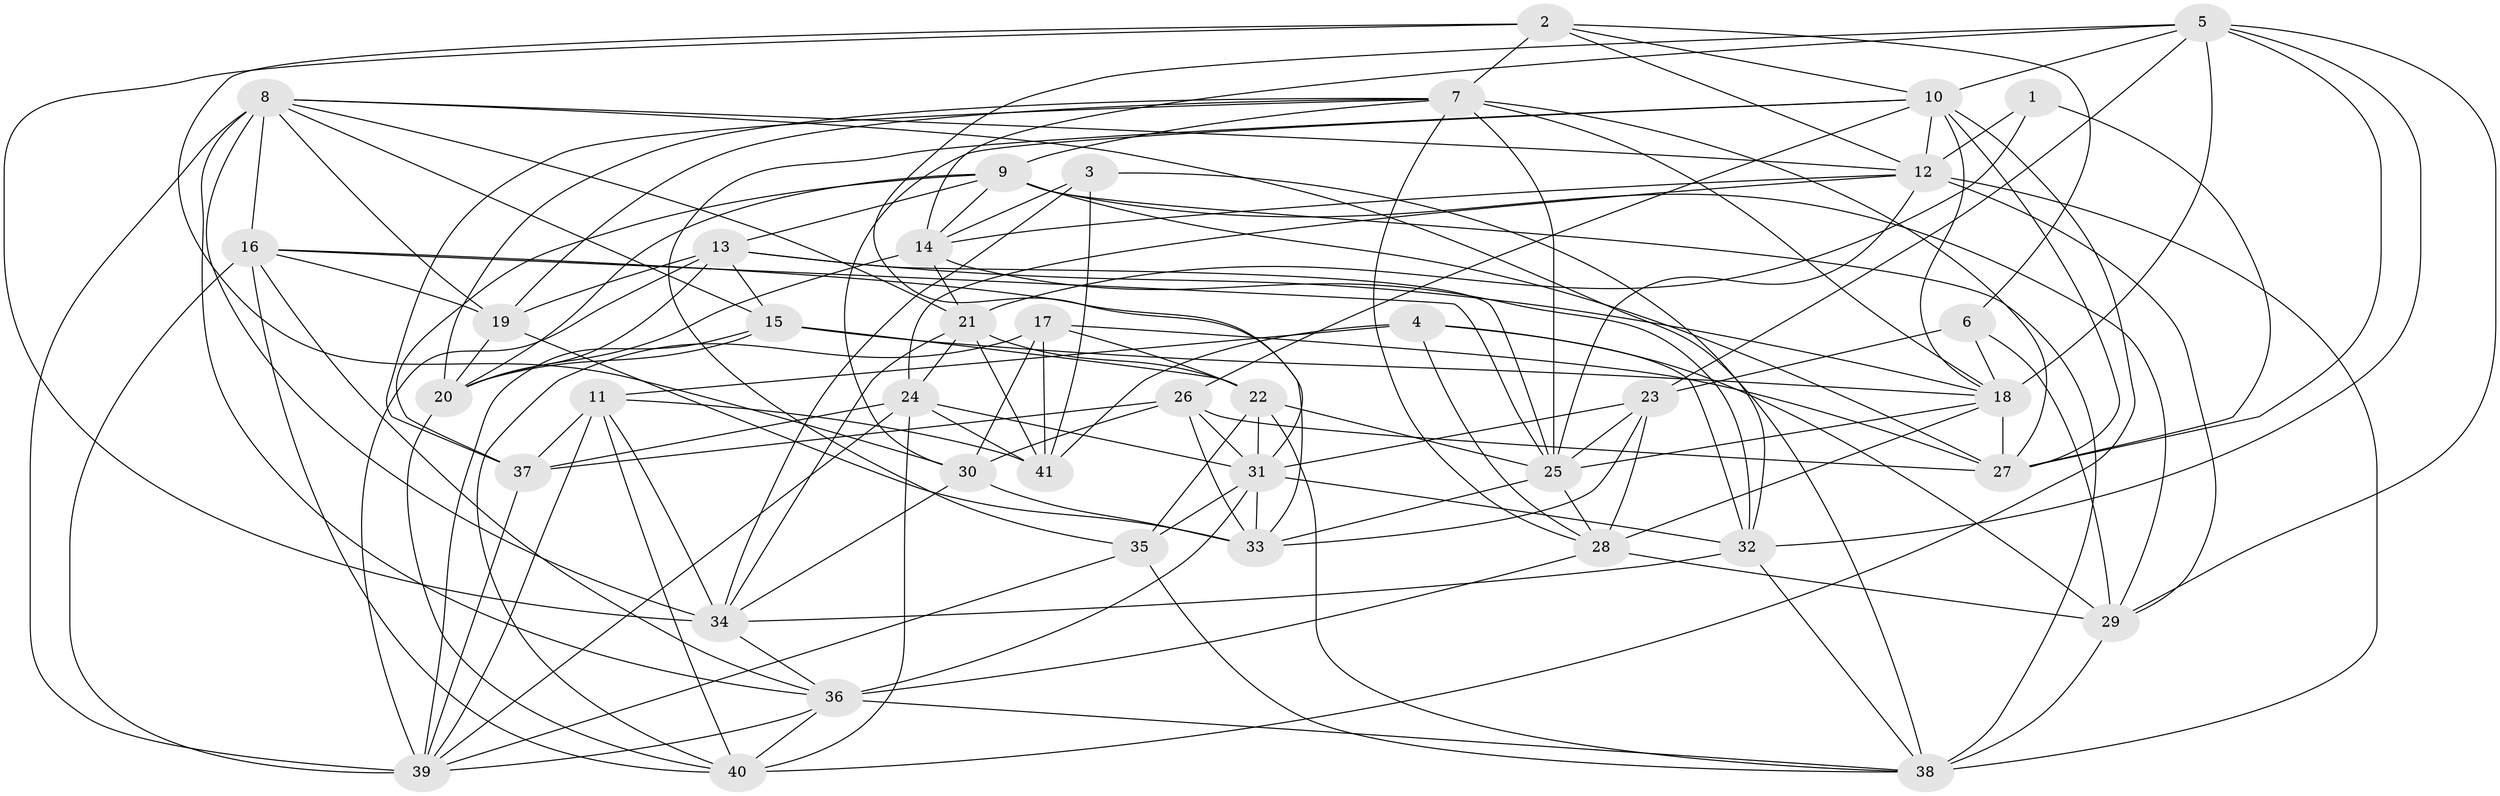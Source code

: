 // original degree distribution, {4: 1.0}
// Generated by graph-tools (version 1.1) at 2025/38/03/04/25 23:38:13]
// undirected, 41 vertices, 142 edges
graph export_dot {
  node [color=gray90,style=filled];
  1;
  2;
  3;
  4;
  5;
  6;
  7;
  8;
  9;
  10;
  11;
  12;
  13;
  14;
  15;
  16;
  17;
  18;
  19;
  20;
  21;
  22;
  23;
  24;
  25;
  26;
  27;
  28;
  29;
  30;
  31;
  32;
  33;
  34;
  35;
  36;
  37;
  38;
  39;
  40;
  41;
  1 -- 12 [weight=1.0];
  1 -- 21 [weight=2.0];
  1 -- 27 [weight=3.0];
  2 -- 6 [weight=1.0];
  2 -- 7 [weight=2.0];
  2 -- 10 [weight=1.0];
  2 -- 12 [weight=2.0];
  2 -- 30 [weight=1.0];
  2 -- 34 [weight=1.0];
  3 -- 14 [weight=1.0];
  3 -- 32 [weight=1.0];
  3 -- 34 [weight=2.0];
  3 -- 41 [weight=2.0];
  4 -- 11 [weight=1.0];
  4 -- 28 [weight=1.0];
  4 -- 29 [weight=2.0];
  4 -- 32 [weight=1.0];
  4 -- 41 [weight=1.0];
  5 -- 10 [weight=1.0];
  5 -- 14 [weight=1.0];
  5 -- 18 [weight=1.0];
  5 -- 23 [weight=1.0];
  5 -- 27 [weight=1.0];
  5 -- 29 [weight=1.0];
  5 -- 31 [weight=1.0];
  5 -- 32 [weight=1.0];
  6 -- 18 [weight=2.0];
  6 -- 23 [weight=2.0];
  6 -- 29 [weight=1.0];
  7 -- 9 [weight=1.0];
  7 -- 18 [weight=1.0];
  7 -- 19 [weight=1.0];
  7 -- 20 [weight=1.0];
  7 -- 25 [weight=1.0];
  7 -- 27 [weight=1.0];
  7 -- 28 [weight=1.0];
  7 -- 37 [weight=1.0];
  8 -- 12 [weight=1.0];
  8 -- 15 [weight=1.0];
  8 -- 16 [weight=1.0];
  8 -- 19 [weight=1.0];
  8 -- 21 [weight=1.0];
  8 -- 34 [weight=2.0];
  8 -- 36 [weight=1.0];
  8 -- 38 [weight=1.0];
  8 -- 39 [weight=1.0];
  9 -- 13 [weight=1.0];
  9 -- 14 [weight=1.0];
  9 -- 20 [weight=1.0];
  9 -- 27 [weight=1.0];
  9 -- 29 [weight=1.0];
  9 -- 37 [weight=1.0];
  9 -- 38 [weight=1.0];
  10 -- 12 [weight=1.0];
  10 -- 18 [weight=1.0];
  10 -- 26 [weight=1.0];
  10 -- 27 [weight=1.0];
  10 -- 30 [weight=1.0];
  10 -- 35 [weight=1.0];
  10 -- 40 [weight=2.0];
  11 -- 34 [weight=1.0];
  11 -- 37 [weight=1.0];
  11 -- 39 [weight=2.0];
  11 -- 40 [weight=1.0];
  11 -- 41 [weight=2.0];
  12 -- 14 [weight=1.0];
  12 -- 24 [weight=1.0];
  12 -- 25 [weight=1.0];
  12 -- 29 [weight=1.0];
  12 -- 38 [weight=1.0];
  13 -- 15 [weight=1.0];
  13 -- 18 [weight=1.0];
  13 -- 19 [weight=1.0];
  13 -- 20 [weight=2.0];
  13 -- 25 [weight=1.0];
  13 -- 39 [weight=1.0];
  14 -- 20 [weight=3.0];
  14 -- 21 [weight=1.0];
  14 -- 32 [weight=2.0];
  15 -- 18 [weight=1.0];
  15 -- 20 [weight=1.0];
  15 -- 22 [weight=1.0];
  15 -- 39 [weight=1.0];
  16 -- 19 [weight=1.0];
  16 -- 25 [weight=1.0];
  16 -- 33 [weight=1.0];
  16 -- 36 [weight=1.0];
  16 -- 39 [weight=1.0];
  16 -- 40 [weight=2.0];
  17 -- 22 [weight=1.0];
  17 -- 27 [weight=1.0];
  17 -- 30 [weight=2.0];
  17 -- 40 [weight=1.0];
  17 -- 41 [weight=1.0];
  18 -- 25 [weight=1.0];
  18 -- 27 [weight=1.0];
  18 -- 28 [weight=1.0];
  19 -- 20 [weight=1.0];
  19 -- 33 [weight=1.0];
  20 -- 40 [weight=1.0];
  21 -- 22 [weight=1.0];
  21 -- 24 [weight=1.0];
  21 -- 34 [weight=1.0];
  21 -- 41 [weight=1.0];
  22 -- 25 [weight=1.0];
  22 -- 31 [weight=1.0];
  22 -- 35 [weight=2.0];
  22 -- 38 [weight=1.0];
  23 -- 25 [weight=2.0];
  23 -- 28 [weight=2.0];
  23 -- 31 [weight=2.0];
  23 -- 33 [weight=1.0];
  24 -- 31 [weight=1.0];
  24 -- 37 [weight=1.0];
  24 -- 39 [weight=1.0];
  24 -- 40 [weight=2.0];
  24 -- 41 [weight=1.0];
  25 -- 28 [weight=1.0];
  25 -- 33 [weight=1.0];
  26 -- 27 [weight=1.0];
  26 -- 30 [weight=1.0];
  26 -- 31 [weight=1.0];
  26 -- 33 [weight=1.0];
  26 -- 37 [weight=1.0];
  28 -- 29 [weight=1.0];
  28 -- 36 [weight=1.0];
  29 -- 38 [weight=1.0];
  30 -- 33 [weight=2.0];
  30 -- 34 [weight=1.0];
  31 -- 32 [weight=1.0];
  31 -- 33 [weight=1.0];
  31 -- 35 [weight=1.0];
  31 -- 36 [weight=1.0];
  32 -- 34 [weight=1.0];
  32 -- 38 [weight=1.0];
  34 -- 36 [weight=1.0];
  35 -- 38 [weight=1.0];
  35 -- 39 [weight=1.0];
  36 -- 38 [weight=1.0];
  36 -- 39 [weight=1.0];
  36 -- 40 [weight=1.0];
  37 -- 39 [weight=1.0];
}
